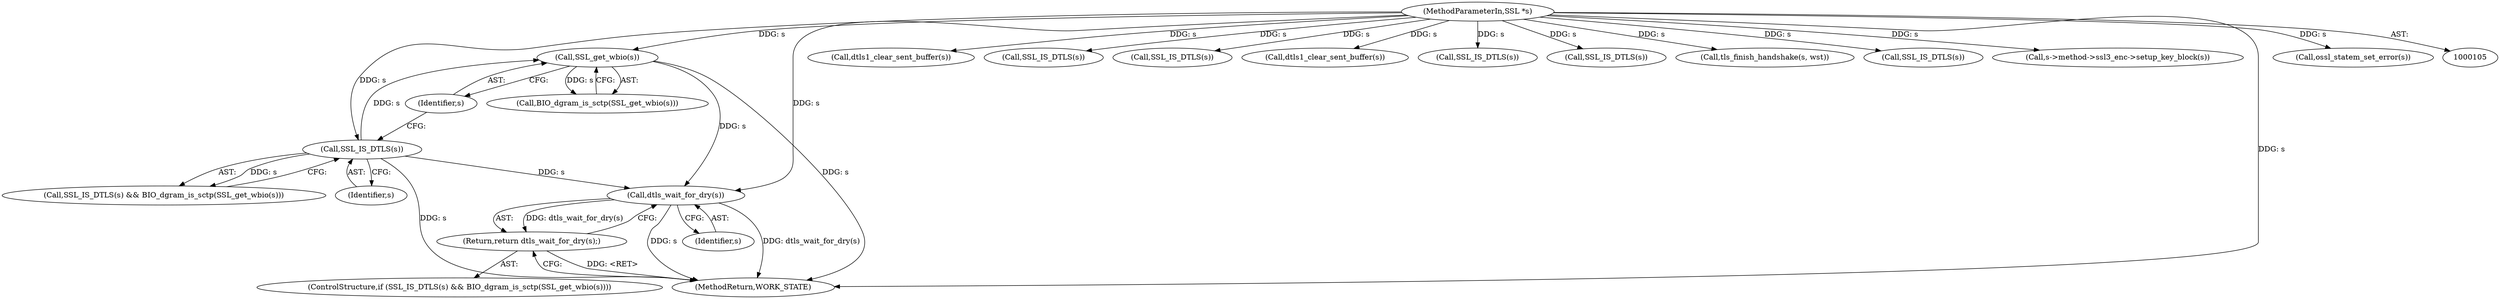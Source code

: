 digraph "0_openssl_f5c7f5dfbaf0d2f7d946d0fe86f08e6bcb36ed0d_3@pointer" {
"1000171" [label="(Call,dtls_wait_for_dry(s))"];
"1000168" [label="(Call,SSL_get_wbio(s))"];
"1000165" [label="(Call,SSL_IS_DTLS(s))"];
"1000106" [label="(MethodParameterIn,SSL *s)"];
"1000170" [label="(Return,return dtls_wait_for_dry(s);)"];
"1000167" [label="(Call,BIO_dgram_is_sctp(SSL_get_wbio(s)))"];
"1000168" [label="(Call,SSL_get_wbio(s))"];
"1000169" [label="(Identifier,s)"];
"1000172" [label="(Identifier,s)"];
"1000143" [label="(Call,dtls1_clear_sent_buffer(s))"];
"1000153" [label="(Call,SSL_IS_DTLS(s))"];
"1000210" [label="(Call,SSL_IS_DTLS(s))"];
"1000106" [label="(MethodParameterIn,SSL *s)"];
"1000171" [label="(Call,dtls_wait_for_dry(s))"];
"1000130" [label="(Call,dtls1_clear_sent_buffer(s))"];
"1000140" [label="(Call,SSL_IS_DTLS(s))"];
"1000163" [label="(ControlStructure,if (SSL_IS_DTLS(s) && BIO_dgram_is_sctp(SSL_get_wbio(s))))"];
"1000165" [label="(Call,SSL_IS_DTLS(s))"];
"1000166" [label="(Identifier,s)"];
"1000128" [label="(Call,SSL_IS_DTLS(s))"];
"1000222" [label="(Call,tls_finish_handshake(s, wst))"];
"1000177" [label="(Call,SSL_IS_DTLS(s))"];
"1000202" [label="(Call,s->method->ssl3_enc->setup_key_block(s))"];
"1000229" [label="(MethodReturn,WORK_STATE)"];
"1000170" [label="(Return,return dtls_wait_for_dry(s);)"];
"1000164" [label="(Call,SSL_IS_DTLS(s) && BIO_dgram_is_sctp(SSL_get_wbio(s)))"];
"1000205" [label="(Call,ossl_statem_set_error(s))"];
"1000171" -> "1000170"  [label="AST: "];
"1000171" -> "1000172"  [label="CFG: "];
"1000172" -> "1000171"  [label="AST: "];
"1000170" -> "1000171"  [label="CFG: "];
"1000171" -> "1000229"  [label="DDG: s"];
"1000171" -> "1000229"  [label="DDG: dtls_wait_for_dry(s)"];
"1000171" -> "1000170"  [label="DDG: dtls_wait_for_dry(s)"];
"1000168" -> "1000171"  [label="DDG: s"];
"1000165" -> "1000171"  [label="DDG: s"];
"1000106" -> "1000171"  [label="DDG: s"];
"1000168" -> "1000167"  [label="AST: "];
"1000168" -> "1000169"  [label="CFG: "];
"1000169" -> "1000168"  [label="AST: "];
"1000167" -> "1000168"  [label="CFG: "];
"1000168" -> "1000229"  [label="DDG: s"];
"1000168" -> "1000167"  [label="DDG: s"];
"1000165" -> "1000168"  [label="DDG: s"];
"1000106" -> "1000168"  [label="DDG: s"];
"1000165" -> "1000164"  [label="AST: "];
"1000165" -> "1000166"  [label="CFG: "];
"1000166" -> "1000165"  [label="AST: "];
"1000169" -> "1000165"  [label="CFG: "];
"1000164" -> "1000165"  [label="CFG: "];
"1000165" -> "1000229"  [label="DDG: s"];
"1000165" -> "1000164"  [label="DDG: s"];
"1000106" -> "1000165"  [label="DDG: s"];
"1000106" -> "1000105"  [label="AST: "];
"1000106" -> "1000229"  [label="DDG: s"];
"1000106" -> "1000128"  [label="DDG: s"];
"1000106" -> "1000130"  [label="DDG: s"];
"1000106" -> "1000140"  [label="DDG: s"];
"1000106" -> "1000143"  [label="DDG: s"];
"1000106" -> "1000153"  [label="DDG: s"];
"1000106" -> "1000177"  [label="DDG: s"];
"1000106" -> "1000202"  [label="DDG: s"];
"1000106" -> "1000205"  [label="DDG: s"];
"1000106" -> "1000210"  [label="DDG: s"];
"1000106" -> "1000222"  [label="DDG: s"];
"1000170" -> "1000163"  [label="AST: "];
"1000229" -> "1000170"  [label="CFG: "];
"1000170" -> "1000229"  [label="DDG: <RET>"];
}
